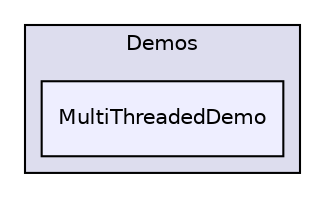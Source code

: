 digraph "bullet/bullet-2.82-r2704/Demos/MultiThreadedDemo" {
  compound=true
  node [ fontsize="10", fontname="Helvetica"];
  edge [ labelfontsize="10", labelfontname="Helvetica"];
  subgraph clusterdir_fbeee990c6fb95278eb756dfe9f9c37f {
    graph [ bgcolor="#ddddee", pencolor="black", label="Demos" fontname="Helvetica", fontsize="10", URL="dir_fbeee990c6fb95278eb756dfe9f9c37f.html"]
  dir_ff4a2857c3ee2901de038f02046a7f4f [shape=box, label="MultiThreadedDemo", style="filled", fillcolor="#eeeeff", pencolor="black", URL="dir_ff4a2857c3ee2901de038f02046a7f4f.html"];
  }
}
